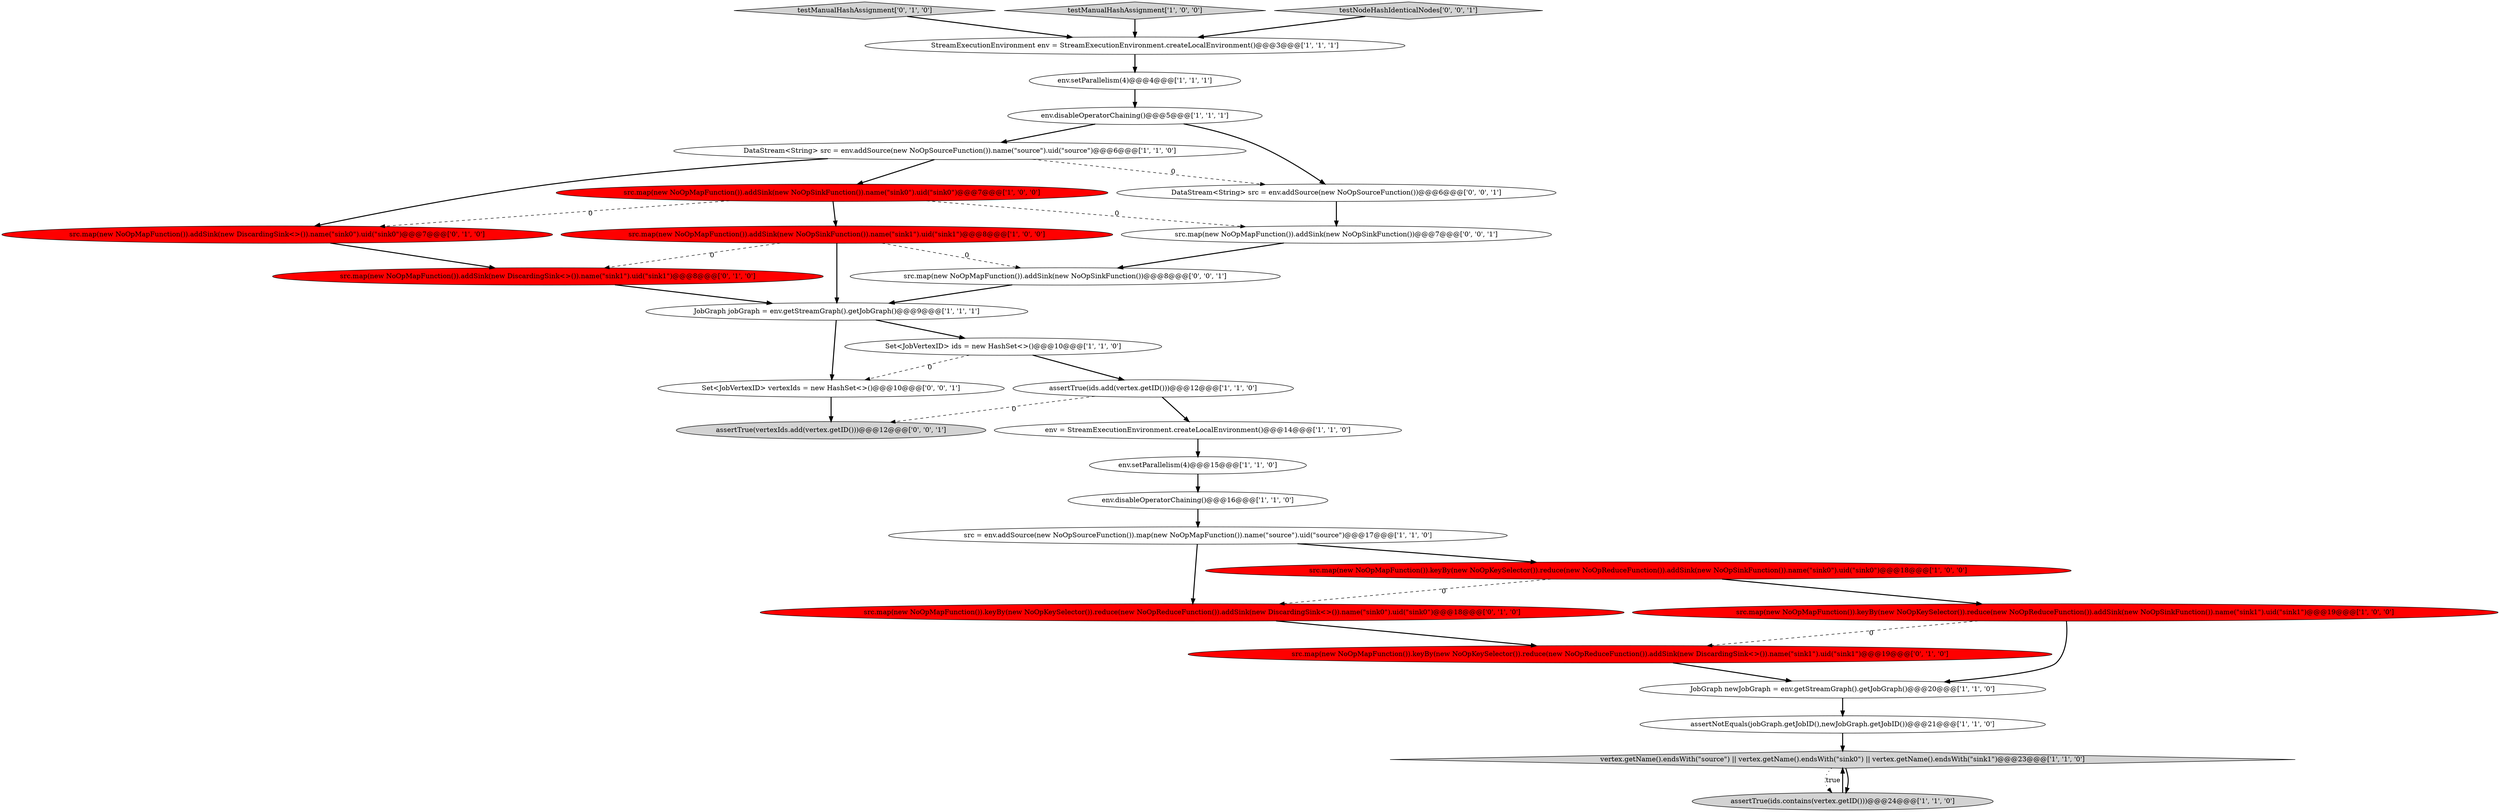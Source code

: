 digraph {
27 [style = filled, label = "Set<JobVertexID> vertexIds = new HashSet<>()@@@10@@@['0', '0', '1']", fillcolor = white, shape = ellipse image = "AAA0AAABBB3BBB"];
14 [style = filled, label = "assertTrue(ids.add(vertex.getID()))@@@12@@@['1', '1', '0']", fillcolor = white, shape = ellipse image = "AAA0AAABBB1BBB"];
18 [style = filled, label = "src.map(new NoOpMapFunction()).addSink(new NoOpSinkFunction()).name(\"sink0\").uid(\"sink0\")@@@7@@@['1', '0', '0']", fillcolor = red, shape = ellipse image = "AAA1AAABBB1BBB"];
24 [style = filled, label = "testManualHashAssignment['0', '1', '0']", fillcolor = lightgray, shape = diamond image = "AAA0AAABBB2BBB"];
29 [style = filled, label = "assertTrue(vertexIds.add(vertex.getID()))@@@12@@@['0', '0', '1']", fillcolor = lightgray, shape = ellipse image = "AAA0AAABBB3BBB"];
7 [style = filled, label = "env.disableOperatorChaining()@@@16@@@['1', '1', '0']", fillcolor = white, shape = ellipse image = "AAA0AAABBB1BBB"];
16 [style = filled, label = "env.disableOperatorChaining()@@@5@@@['1', '1', '1']", fillcolor = white, shape = ellipse image = "AAA0AAABBB1BBB"];
17 [style = filled, label = "DataStream<String> src = env.addSource(new NoOpSourceFunction()).name(\"source\").uid(\"source\")@@@6@@@['1', '1', '0']", fillcolor = white, shape = ellipse image = "AAA0AAABBB1BBB"];
1 [style = filled, label = "testManualHashAssignment['1', '0', '0']", fillcolor = lightgray, shape = diamond image = "AAA0AAABBB1BBB"];
20 [style = filled, label = "src.map(new NoOpMapFunction()).addSink(new DiscardingSink<>()).name(\"sink1\").uid(\"sink1\")@@@8@@@['0', '1', '0']", fillcolor = red, shape = ellipse image = "AAA1AAABBB2BBB"];
0 [style = filled, label = "StreamExecutionEnvironment env = StreamExecutionEnvironment.createLocalEnvironment()@@@3@@@['1', '1', '1']", fillcolor = white, shape = ellipse image = "AAA0AAABBB1BBB"];
11 [style = filled, label = "env.setParallelism(4)@@@15@@@['1', '1', '0']", fillcolor = white, shape = ellipse image = "AAA0AAABBB1BBB"];
9 [style = filled, label = "env.setParallelism(4)@@@4@@@['1', '1', '1']", fillcolor = white, shape = ellipse image = "AAA0AAABBB1BBB"];
19 [style = filled, label = "assertTrue(ids.contains(vertex.getID()))@@@24@@@['1', '1', '0']", fillcolor = lightgray, shape = ellipse image = "AAA0AAABBB1BBB"];
28 [style = filled, label = "testNodeHashIdenticalNodes['0', '0', '1']", fillcolor = lightgray, shape = diamond image = "AAA0AAABBB3BBB"];
4 [style = filled, label = "assertNotEquals(jobGraph.getJobID(),newJobGraph.getJobID())@@@21@@@['1', '1', '0']", fillcolor = white, shape = ellipse image = "AAA0AAABBB1BBB"];
13 [style = filled, label = "JobGraph jobGraph = env.getStreamGraph().getJobGraph()@@@9@@@['1', '1', '1']", fillcolor = white, shape = ellipse image = "AAA0AAABBB1BBB"];
12 [style = filled, label = "src = env.addSource(new NoOpSourceFunction()).map(new NoOpMapFunction()).name(\"source\").uid(\"source\")@@@17@@@['1', '1', '0']", fillcolor = white, shape = ellipse image = "AAA0AAABBB1BBB"];
30 [style = filled, label = "src.map(new NoOpMapFunction()).addSink(new NoOpSinkFunction())@@@8@@@['0', '0', '1']", fillcolor = white, shape = ellipse image = "AAA0AAABBB3BBB"];
22 [style = filled, label = "src.map(new NoOpMapFunction()).addSink(new DiscardingSink<>()).name(\"sink0\").uid(\"sink0\")@@@7@@@['0', '1', '0']", fillcolor = red, shape = ellipse image = "AAA1AAABBB2BBB"];
15 [style = filled, label = "env = StreamExecutionEnvironment.createLocalEnvironment()@@@14@@@['1', '1', '0']", fillcolor = white, shape = ellipse image = "AAA0AAABBB1BBB"];
2 [style = filled, label = "src.map(new NoOpMapFunction()).keyBy(new NoOpKeySelector()).reduce(new NoOpReduceFunction()).addSink(new NoOpSinkFunction()).name(\"sink0\").uid(\"sink0\")@@@18@@@['1', '0', '0']", fillcolor = red, shape = ellipse image = "AAA1AAABBB1BBB"];
23 [style = filled, label = "src.map(new NoOpMapFunction()).keyBy(new NoOpKeySelector()).reduce(new NoOpReduceFunction()).addSink(new DiscardingSink<>()).name(\"sink1\").uid(\"sink1\")@@@19@@@['0', '1', '0']", fillcolor = red, shape = ellipse image = "AAA1AAABBB2BBB"];
5 [style = filled, label = "src.map(new NoOpMapFunction()).addSink(new NoOpSinkFunction()).name(\"sink1\").uid(\"sink1\")@@@8@@@['1', '0', '0']", fillcolor = red, shape = ellipse image = "AAA1AAABBB1BBB"];
21 [style = filled, label = "src.map(new NoOpMapFunction()).keyBy(new NoOpKeySelector()).reduce(new NoOpReduceFunction()).addSink(new DiscardingSink<>()).name(\"sink0\").uid(\"sink0\")@@@18@@@['0', '1', '0']", fillcolor = red, shape = ellipse image = "AAA1AAABBB2BBB"];
6 [style = filled, label = "src.map(new NoOpMapFunction()).keyBy(new NoOpKeySelector()).reduce(new NoOpReduceFunction()).addSink(new NoOpSinkFunction()).name(\"sink1\").uid(\"sink1\")@@@19@@@['1', '0', '0']", fillcolor = red, shape = ellipse image = "AAA1AAABBB1BBB"];
8 [style = filled, label = "vertex.getName().endsWith(\"source\") || vertex.getName().endsWith(\"sink0\") || vertex.getName().endsWith(\"sink1\")@@@23@@@['1', '1', '0']", fillcolor = lightgray, shape = diamond image = "AAA0AAABBB1BBB"];
26 [style = filled, label = "DataStream<String> src = env.addSource(new NoOpSourceFunction())@@@6@@@['0', '0', '1']", fillcolor = white, shape = ellipse image = "AAA0AAABBB3BBB"];
10 [style = filled, label = "Set<JobVertexID> ids = new HashSet<>()@@@10@@@['1', '1', '0']", fillcolor = white, shape = ellipse image = "AAA0AAABBB1BBB"];
3 [style = filled, label = "JobGraph newJobGraph = env.getStreamGraph().getJobGraph()@@@20@@@['1', '1', '0']", fillcolor = white, shape = ellipse image = "AAA0AAABBB1BBB"];
25 [style = filled, label = "src.map(new NoOpMapFunction()).addSink(new NoOpSinkFunction())@@@7@@@['0', '0', '1']", fillcolor = white, shape = ellipse image = "AAA0AAABBB3BBB"];
13->10 [style = bold, label=""];
6->3 [style = bold, label=""];
0->9 [style = bold, label=""];
20->13 [style = bold, label=""];
30->13 [style = bold, label=""];
10->14 [style = bold, label=""];
7->12 [style = bold, label=""];
18->22 [style = dashed, label="0"];
2->6 [style = bold, label=""];
8->19 [style = bold, label=""];
12->21 [style = bold, label=""];
24->0 [style = bold, label=""];
25->30 [style = bold, label=""];
26->25 [style = bold, label=""];
16->26 [style = bold, label=""];
23->3 [style = bold, label=""];
1->0 [style = bold, label=""];
16->17 [style = bold, label=""];
10->27 [style = dashed, label="0"];
17->22 [style = bold, label=""];
3->4 [style = bold, label=""];
9->16 [style = bold, label=""];
19->8 [style = bold, label=""];
5->20 [style = dashed, label="0"];
28->0 [style = bold, label=""];
12->2 [style = bold, label=""];
13->27 [style = bold, label=""];
15->11 [style = bold, label=""];
22->20 [style = bold, label=""];
2->21 [style = dashed, label="0"];
18->5 [style = bold, label=""];
5->13 [style = bold, label=""];
17->18 [style = bold, label=""];
6->23 [style = dashed, label="0"];
4->8 [style = bold, label=""];
17->26 [style = dashed, label="0"];
14->15 [style = bold, label=""];
27->29 [style = bold, label=""];
14->29 [style = dashed, label="0"];
11->7 [style = bold, label=""];
18->25 [style = dashed, label="0"];
8->19 [style = dotted, label="true"];
5->30 [style = dashed, label="0"];
21->23 [style = bold, label=""];
}
